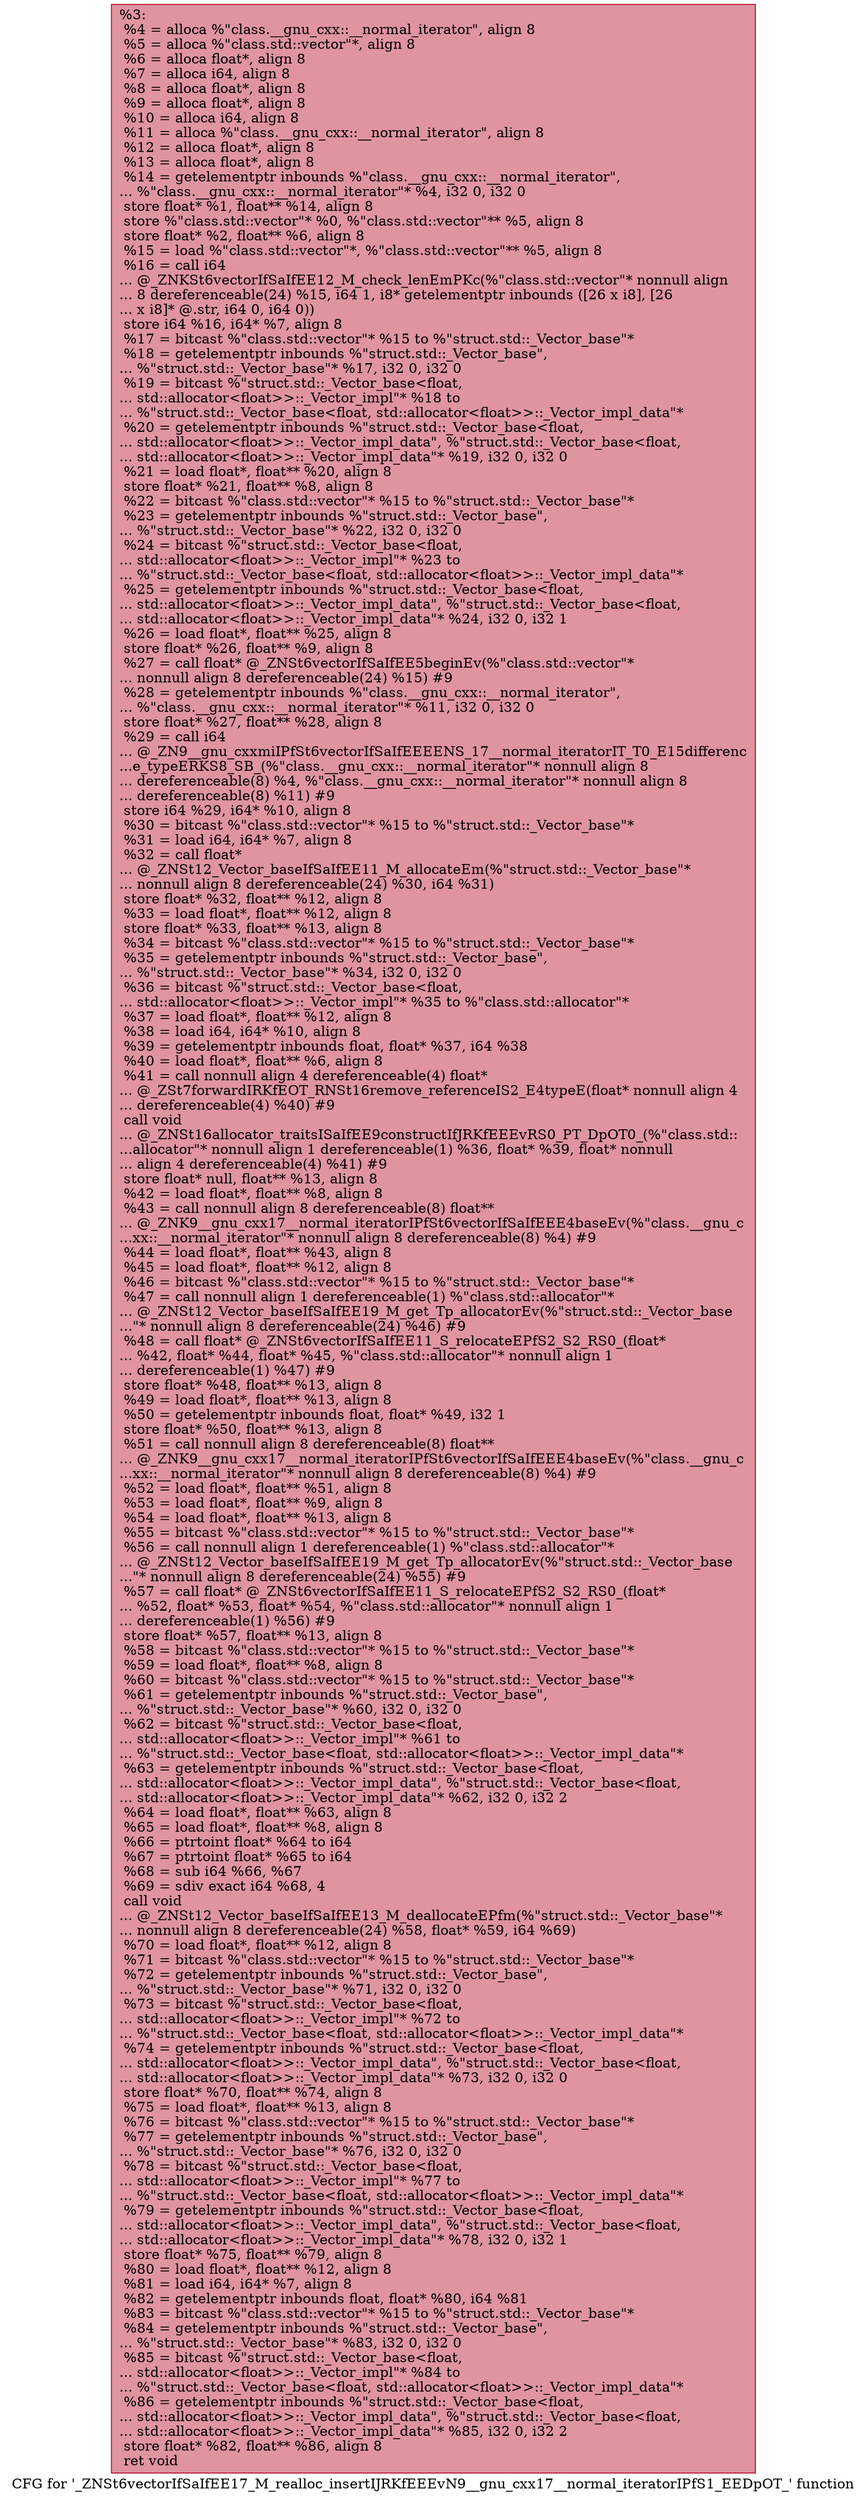 digraph "CFG for '_ZNSt6vectorIfSaIfEE17_M_realloc_insertIJRKfEEEvN9__gnu_cxx17__normal_iteratorIPfS1_EEDpOT_' function" {
	label="CFG for '_ZNSt6vectorIfSaIfEE17_M_realloc_insertIJRKfEEEvN9__gnu_cxx17__normal_iteratorIPfS1_EEDpOT_' function";

	Node0x55b3dc7c9830 [shape=record,color="#b70d28ff", style=filled, fillcolor="#b70d2870",label="{%3:\l  %4 = alloca %\"class.__gnu_cxx::__normal_iterator\", align 8\l  %5 = alloca %\"class.std::vector\"*, align 8\l  %6 = alloca float*, align 8\l  %7 = alloca i64, align 8\l  %8 = alloca float*, align 8\l  %9 = alloca float*, align 8\l  %10 = alloca i64, align 8\l  %11 = alloca %\"class.__gnu_cxx::__normal_iterator\", align 8\l  %12 = alloca float*, align 8\l  %13 = alloca float*, align 8\l  %14 = getelementptr inbounds %\"class.__gnu_cxx::__normal_iterator\",\l... %\"class.__gnu_cxx::__normal_iterator\"* %4, i32 0, i32 0\l  store float* %1, float** %14, align 8\l  store %\"class.std::vector\"* %0, %\"class.std::vector\"** %5, align 8\l  store float* %2, float** %6, align 8\l  %15 = load %\"class.std::vector\"*, %\"class.std::vector\"** %5, align 8\l  %16 = call i64\l... @_ZNKSt6vectorIfSaIfEE12_M_check_lenEmPKc(%\"class.std::vector\"* nonnull align\l... 8 dereferenceable(24) %15, i64 1, i8* getelementptr inbounds ([26 x i8], [26\l... x i8]* @.str, i64 0, i64 0))\l  store i64 %16, i64* %7, align 8\l  %17 = bitcast %\"class.std::vector\"* %15 to %\"struct.std::_Vector_base\"*\l  %18 = getelementptr inbounds %\"struct.std::_Vector_base\",\l... %\"struct.std::_Vector_base\"* %17, i32 0, i32 0\l  %19 = bitcast %\"struct.std::_Vector_base\<float,\l... std::allocator\<float\>\>::_Vector_impl\"* %18 to\l... %\"struct.std::_Vector_base\<float, std::allocator\<float\>\>::_Vector_impl_data\"*\l  %20 = getelementptr inbounds %\"struct.std::_Vector_base\<float,\l... std::allocator\<float\>\>::_Vector_impl_data\", %\"struct.std::_Vector_base\<float,\l... std::allocator\<float\>\>::_Vector_impl_data\"* %19, i32 0, i32 0\l  %21 = load float*, float** %20, align 8\l  store float* %21, float** %8, align 8\l  %22 = bitcast %\"class.std::vector\"* %15 to %\"struct.std::_Vector_base\"*\l  %23 = getelementptr inbounds %\"struct.std::_Vector_base\",\l... %\"struct.std::_Vector_base\"* %22, i32 0, i32 0\l  %24 = bitcast %\"struct.std::_Vector_base\<float,\l... std::allocator\<float\>\>::_Vector_impl\"* %23 to\l... %\"struct.std::_Vector_base\<float, std::allocator\<float\>\>::_Vector_impl_data\"*\l  %25 = getelementptr inbounds %\"struct.std::_Vector_base\<float,\l... std::allocator\<float\>\>::_Vector_impl_data\", %\"struct.std::_Vector_base\<float,\l... std::allocator\<float\>\>::_Vector_impl_data\"* %24, i32 0, i32 1\l  %26 = load float*, float** %25, align 8\l  store float* %26, float** %9, align 8\l  %27 = call float* @_ZNSt6vectorIfSaIfEE5beginEv(%\"class.std::vector\"*\l... nonnull align 8 dereferenceable(24) %15) #9\l  %28 = getelementptr inbounds %\"class.__gnu_cxx::__normal_iterator\",\l... %\"class.__gnu_cxx::__normal_iterator\"* %11, i32 0, i32 0\l  store float* %27, float** %28, align 8\l  %29 = call i64\l... @_ZN9__gnu_cxxmiIPfSt6vectorIfSaIfEEEENS_17__normal_iteratorIT_T0_E15differenc\l...e_typeERKS8_SB_(%\"class.__gnu_cxx::__normal_iterator\"* nonnull align 8\l... dereferenceable(8) %4, %\"class.__gnu_cxx::__normal_iterator\"* nonnull align 8\l... dereferenceable(8) %11) #9\l  store i64 %29, i64* %10, align 8\l  %30 = bitcast %\"class.std::vector\"* %15 to %\"struct.std::_Vector_base\"*\l  %31 = load i64, i64* %7, align 8\l  %32 = call float*\l... @_ZNSt12_Vector_baseIfSaIfEE11_M_allocateEm(%\"struct.std::_Vector_base\"*\l... nonnull align 8 dereferenceable(24) %30, i64 %31)\l  store float* %32, float** %12, align 8\l  %33 = load float*, float** %12, align 8\l  store float* %33, float** %13, align 8\l  %34 = bitcast %\"class.std::vector\"* %15 to %\"struct.std::_Vector_base\"*\l  %35 = getelementptr inbounds %\"struct.std::_Vector_base\",\l... %\"struct.std::_Vector_base\"* %34, i32 0, i32 0\l  %36 = bitcast %\"struct.std::_Vector_base\<float,\l... std::allocator\<float\>\>::_Vector_impl\"* %35 to %\"class.std::allocator\"*\l  %37 = load float*, float** %12, align 8\l  %38 = load i64, i64* %10, align 8\l  %39 = getelementptr inbounds float, float* %37, i64 %38\l  %40 = load float*, float** %6, align 8\l  %41 = call nonnull align 4 dereferenceable(4) float*\l... @_ZSt7forwardIRKfEOT_RNSt16remove_referenceIS2_E4typeE(float* nonnull align 4\l... dereferenceable(4) %40) #9\l  call void\l... @_ZNSt16allocator_traitsISaIfEE9constructIfJRKfEEEvRS0_PT_DpOT0_(%\"class.std::\l...allocator\"* nonnull align 1 dereferenceable(1) %36, float* %39, float* nonnull\l... align 4 dereferenceable(4) %41) #9\l  store float* null, float** %13, align 8\l  %42 = load float*, float** %8, align 8\l  %43 = call nonnull align 8 dereferenceable(8) float**\l... @_ZNK9__gnu_cxx17__normal_iteratorIPfSt6vectorIfSaIfEEE4baseEv(%\"class.__gnu_c\l...xx::__normal_iterator\"* nonnull align 8 dereferenceable(8) %4) #9\l  %44 = load float*, float** %43, align 8\l  %45 = load float*, float** %12, align 8\l  %46 = bitcast %\"class.std::vector\"* %15 to %\"struct.std::_Vector_base\"*\l  %47 = call nonnull align 1 dereferenceable(1) %\"class.std::allocator\"*\l... @_ZNSt12_Vector_baseIfSaIfEE19_M_get_Tp_allocatorEv(%\"struct.std::_Vector_base\l...\"* nonnull align 8 dereferenceable(24) %46) #9\l  %48 = call float* @_ZNSt6vectorIfSaIfEE11_S_relocateEPfS2_S2_RS0_(float*\l... %42, float* %44, float* %45, %\"class.std::allocator\"* nonnull align 1\l... dereferenceable(1) %47) #9\l  store float* %48, float** %13, align 8\l  %49 = load float*, float** %13, align 8\l  %50 = getelementptr inbounds float, float* %49, i32 1\l  store float* %50, float** %13, align 8\l  %51 = call nonnull align 8 dereferenceable(8) float**\l... @_ZNK9__gnu_cxx17__normal_iteratorIPfSt6vectorIfSaIfEEE4baseEv(%\"class.__gnu_c\l...xx::__normal_iterator\"* nonnull align 8 dereferenceable(8) %4) #9\l  %52 = load float*, float** %51, align 8\l  %53 = load float*, float** %9, align 8\l  %54 = load float*, float** %13, align 8\l  %55 = bitcast %\"class.std::vector\"* %15 to %\"struct.std::_Vector_base\"*\l  %56 = call nonnull align 1 dereferenceable(1) %\"class.std::allocator\"*\l... @_ZNSt12_Vector_baseIfSaIfEE19_M_get_Tp_allocatorEv(%\"struct.std::_Vector_base\l...\"* nonnull align 8 dereferenceable(24) %55) #9\l  %57 = call float* @_ZNSt6vectorIfSaIfEE11_S_relocateEPfS2_S2_RS0_(float*\l... %52, float* %53, float* %54, %\"class.std::allocator\"* nonnull align 1\l... dereferenceable(1) %56) #9\l  store float* %57, float** %13, align 8\l  %58 = bitcast %\"class.std::vector\"* %15 to %\"struct.std::_Vector_base\"*\l  %59 = load float*, float** %8, align 8\l  %60 = bitcast %\"class.std::vector\"* %15 to %\"struct.std::_Vector_base\"*\l  %61 = getelementptr inbounds %\"struct.std::_Vector_base\",\l... %\"struct.std::_Vector_base\"* %60, i32 0, i32 0\l  %62 = bitcast %\"struct.std::_Vector_base\<float,\l... std::allocator\<float\>\>::_Vector_impl\"* %61 to\l... %\"struct.std::_Vector_base\<float, std::allocator\<float\>\>::_Vector_impl_data\"*\l  %63 = getelementptr inbounds %\"struct.std::_Vector_base\<float,\l... std::allocator\<float\>\>::_Vector_impl_data\", %\"struct.std::_Vector_base\<float,\l... std::allocator\<float\>\>::_Vector_impl_data\"* %62, i32 0, i32 2\l  %64 = load float*, float** %63, align 8\l  %65 = load float*, float** %8, align 8\l  %66 = ptrtoint float* %64 to i64\l  %67 = ptrtoint float* %65 to i64\l  %68 = sub i64 %66, %67\l  %69 = sdiv exact i64 %68, 4\l  call void\l... @_ZNSt12_Vector_baseIfSaIfEE13_M_deallocateEPfm(%\"struct.std::_Vector_base\"*\l... nonnull align 8 dereferenceable(24) %58, float* %59, i64 %69)\l  %70 = load float*, float** %12, align 8\l  %71 = bitcast %\"class.std::vector\"* %15 to %\"struct.std::_Vector_base\"*\l  %72 = getelementptr inbounds %\"struct.std::_Vector_base\",\l... %\"struct.std::_Vector_base\"* %71, i32 0, i32 0\l  %73 = bitcast %\"struct.std::_Vector_base\<float,\l... std::allocator\<float\>\>::_Vector_impl\"* %72 to\l... %\"struct.std::_Vector_base\<float, std::allocator\<float\>\>::_Vector_impl_data\"*\l  %74 = getelementptr inbounds %\"struct.std::_Vector_base\<float,\l... std::allocator\<float\>\>::_Vector_impl_data\", %\"struct.std::_Vector_base\<float,\l... std::allocator\<float\>\>::_Vector_impl_data\"* %73, i32 0, i32 0\l  store float* %70, float** %74, align 8\l  %75 = load float*, float** %13, align 8\l  %76 = bitcast %\"class.std::vector\"* %15 to %\"struct.std::_Vector_base\"*\l  %77 = getelementptr inbounds %\"struct.std::_Vector_base\",\l... %\"struct.std::_Vector_base\"* %76, i32 0, i32 0\l  %78 = bitcast %\"struct.std::_Vector_base\<float,\l... std::allocator\<float\>\>::_Vector_impl\"* %77 to\l... %\"struct.std::_Vector_base\<float, std::allocator\<float\>\>::_Vector_impl_data\"*\l  %79 = getelementptr inbounds %\"struct.std::_Vector_base\<float,\l... std::allocator\<float\>\>::_Vector_impl_data\", %\"struct.std::_Vector_base\<float,\l... std::allocator\<float\>\>::_Vector_impl_data\"* %78, i32 0, i32 1\l  store float* %75, float** %79, align 8\l  %80 = load float*, float** %12, align 8\l  %81 = load i64, i64* %7, align 8\l  %82 = getelementptr inbounds float, float* %80, i64 %81\l  %83 = bitcast %\"class.std::vector\"* %15 to %\"struct.std::_Vector_base\"*\l  %84 = getelementptr inbounds %\"struct.std::_Vector_base\",\l... %\"struct.std::_Vector_base\"* %83, i32 0, i32 0\l  %85 = bitcast %\"struct.std::_Vector_base\<float,\l... std::allocator\<float\>\>::_Vector_impl\"* %84 to\l... %\"struct.std::_Vector_base\<float, std::allocator\<float\>\>::_Vector_impl_data\"*\l  %86 = getelementptr inbounds %\"struct.std::_Vector_base\<float,\l... std::allocator\<float\>\>::_Vector_impl_data\", %\"struct.std::_Vector_base\<float,\l... std::allocator\<float\>\>::_Vector_impl_data\"* %85, i32 0, i32 2\l  store float* %82, float** %86, align 8\l  ret void\l}"];
}
